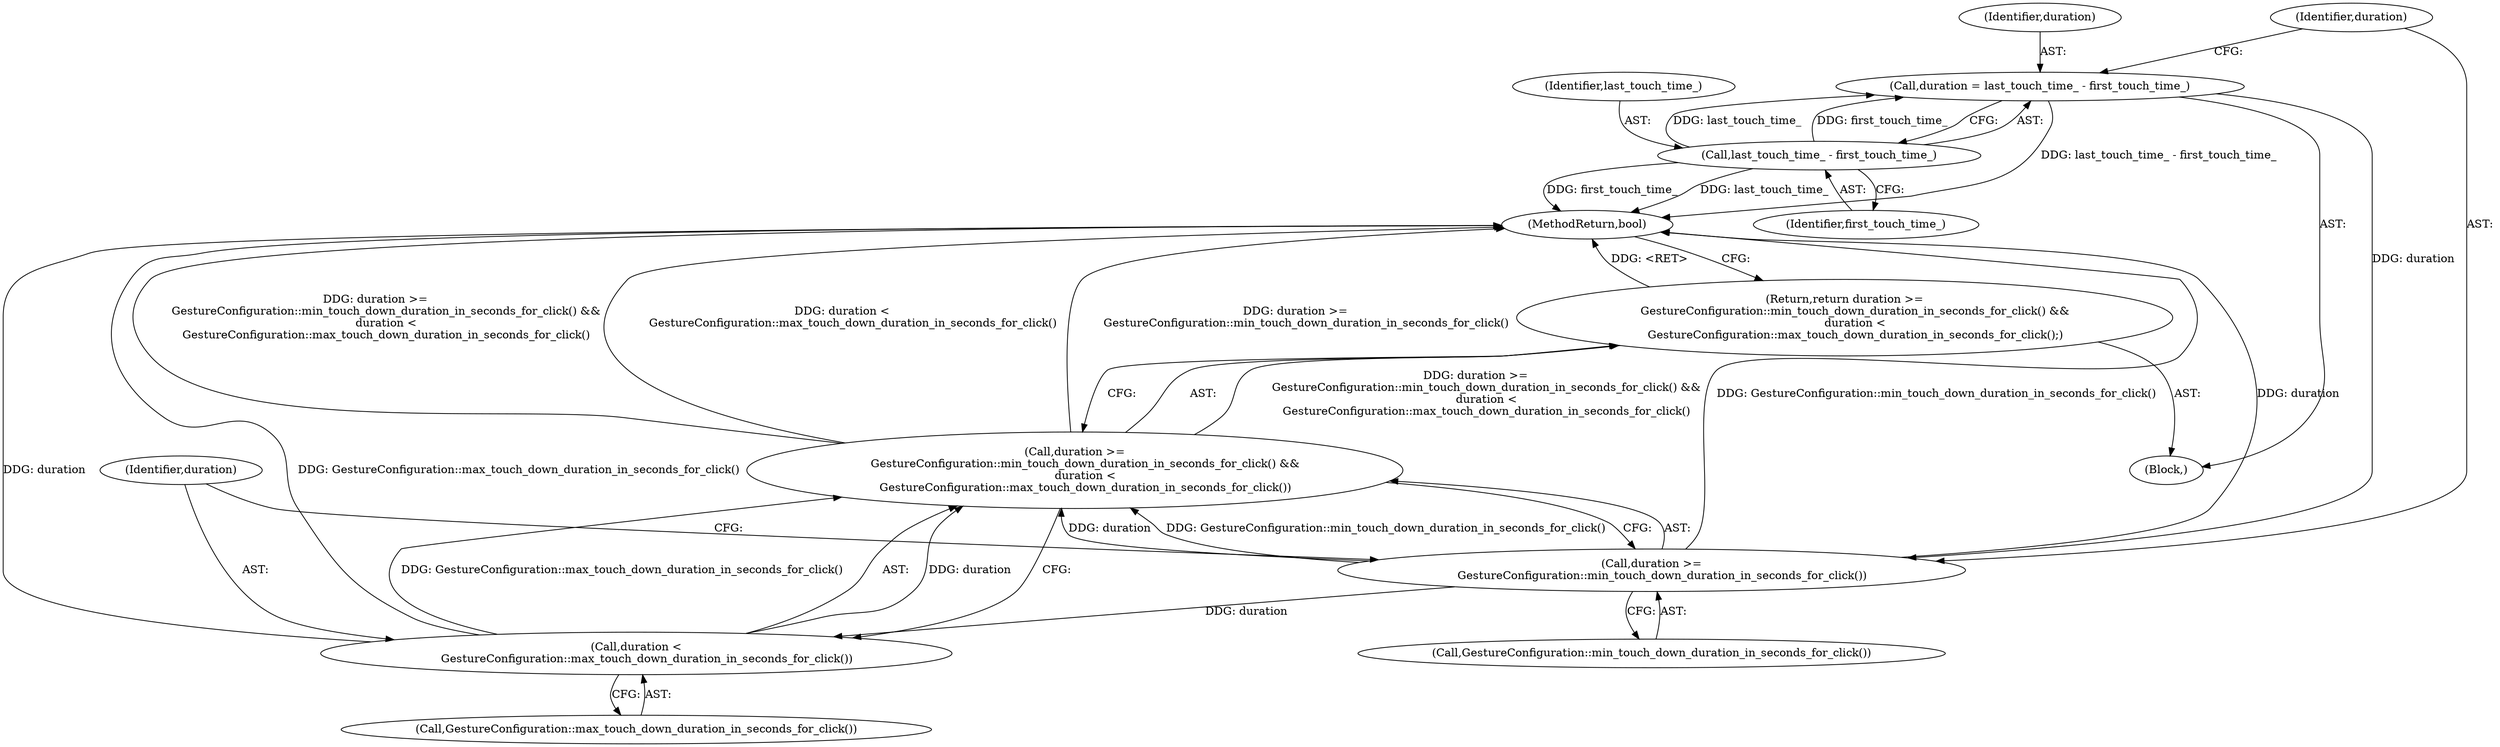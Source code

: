 digraph "0_Chrome_b8573aa643b03a59f4e2c99c72d3511a11cfb0b6_0@integer" {
"1000103" [label="(Call,duration = last_touch_time_ - first_touch_time_)"];
"1000105" [label="(Call,last_touch_time_ - first_touch_time_)"];
"1000110" [label="(Call,duration >=\n      GestureConfiguration::min_touch_down_duration_in_seconds_for_click())"];
"1000109" [label="(Call,duration >=\n      GestureConfiguration::min_touch_down_duration_in_seconds_for_click() &&\n      duration <\n      GestureConfiguration::max_touch_down_duration_in_seconds_for_click())"];
"1000108" [label="(Return,return duration >=\n      GestureConfiguration::min_touch_down_duration_in_seconds_for_click() &&\n      duration <\n      GestureConfiguration::max_touch_down_duration_in_seconds_for_click();)"];
"1000113" [label="(Call,duration <\n      GestureConfiguration::max_touch_down_duration_in_seconds_for_click())"];
"1000108" [label="(Return,return duration >=\n      GestureConfiguration::min_touch_down_duration_in_seconds_for_click() &&\n      duration <\n      GestureConfiguration::max_touch_down_duration_in_seconds_for_click();)"];
"1000116" [label="(MethodReturn,bool)"];
"1000104" [label="(Identifier,duration)"];
"1000115" [label="(Call,GestureConfiguration::max_touch_down_duration_in_seconds_for_click())"];
"1000105" [label="(Call,last_touch_time_ - first_touch_time_)"];
"1000103" [label="(Call,duration = last_touch_time_ - first_touch_time_)"];
"1000101" [label="(Block,)"];
"1000112" [label="(Call,GestureConfiguration::min_touch_down_duration_in_seconds_for_click())"];
"1000114" [label="(Identifier,duration)"];
"1000111" [label="(Identifier,duration)"];
"1000110" [label="(Call,duration >=\n      GestureConfiguration::min_touch_down_duration_in_seconds_for_click())"];
"1000109" [label="(Call,duration >=\n      GestureConfiguration::min_touch_down_duration_in_seconds_for_click() &&\n      duration <\n      GestureConfiguration::max_touch_down_duration_in_seconds_for_click())"];
"1000107" [label="(Identifier,first_touch_time_)"];
"1000106" [label="(Identifier,last_touch_time_)"];
"1000113" [label="(Call,duration <\n      GestureConfiguration::max_touch_down_duration_in_seconds_for_click())"];
"1000103" -> "1000101"  [label="AST: "];
"1000103" -> "1000105"  [label="CFG: "];
"1000104" -> "1000103"  [label="AST: "];
"1000105" -> "1000103"  [label="AST: "];
"1000111" -> "1000103"  [label="CFG: "];
"1000103" -> "1000116"  [label="DDG: last_touch_time_ - first_touch_time_"];
"1000105" -> "1000103"  [label="DDG: last_touch_time_"];
"1000105" -> "1000103"  [label="DDG: first_touch_time_"];
"1000103" -> "1000110"  [label="DDG: duration"];
"1000105" -> "1000107"  [label="CFG: "];
"1000106" -> "1000105"  [label="AST: "];
"1000107" -> "1000105"  [label="AST: "];
"1000105" -> "1000116"  [label="DDG: first_touch_time_"];
"1000105" -> "1000116"  [label="DDG: last_touch_time_"];
"1000110" -> "1000109"  [label="AST: "];
"1000110" -> "1000112"  [label="CFG: "];
"1000111" -> "1000110"  [label="AST: "];
"1000112" -> "1000110"  [label="AST: "];
"1000114" -> "1000110"  [label="CFG: "];
"1000109" -> "1000110"  [label="CFG: "];
"1000110" -> "1000116"  [label="DDG: GestureConfiguration::min_touch_down_duration_in_seconds_for_click()"];
"1000110" -> "1000116"  [label="DDG: duration"];
"1000110" -> "1000109"  [label="DDG: duration"];
"1000110" -> "1000109"  [label="DDG: GestureConfiguration::min_touch_down_duration_in_seconds_for_click()"];
"1000110" -> "1000113"  [label="DDG: duration"];
"1000109" -> "1000108"  [label="AST: "];
"1000109" -> "1000113"  [label="CFG: "];
"1000113" -> "1000109"  [label="AST: "];
"1000108" -> "1000109"  [label="CFG: "];
"1000109" -> "1000116"  [label="DDG: duration <\n      GestureConfiguration::max_touch_down_duration_in_seconds_for_click()"];
"1000109" -> "1000116"  [label="DDG: duration >=\n      GestureConfiguration::min_touch_down_duration_in_seconds_for_click()"];
"1000109" -> "1000116"  [label="DDG: duration >=\n      GestureConfiguration::min_touch_down_duration_in_seconds_for_click() &&\n      duration <\n      GestureConfiguration::max_touch_down_duration_in_seconds_for_click()"];
"1000109" -> "1000108"  [label="DDG: duration >=\n      GestureConfiguration::min_touch_down_duration_in_seconds_for_click() &&\n      duration <\n      GestureConfiguration::max_touch_down_duration_in_seconds_for_click()"];
"1000113" -> "1000109"  [label="DDG: duration"];
"1000113" -> "1000109"  [label="DDG: GestureConfiguration::max_touch_down_duration_in_seconds_for_click()"];
"1000108" -> "1000101"  [label="AST: "];
"1000116" -> "1000108"  [label="CFG: "];
"1000108" -> "1000116"  [label="DDG: <RET>"];
"1000113" -> "1000115"  [label="CFG: "];
"1000114" -> "1000113"  [label="AST: "];
"1000115" -> "1000113"  [label="AST: "];
"1000113" -> "1000116"  [label="DDG: duration"];
"1000113" -> "1000116"  [label="DDG: GestureConfiguration::max_touch_down_duration_in_seconds_for_click()"];
}
